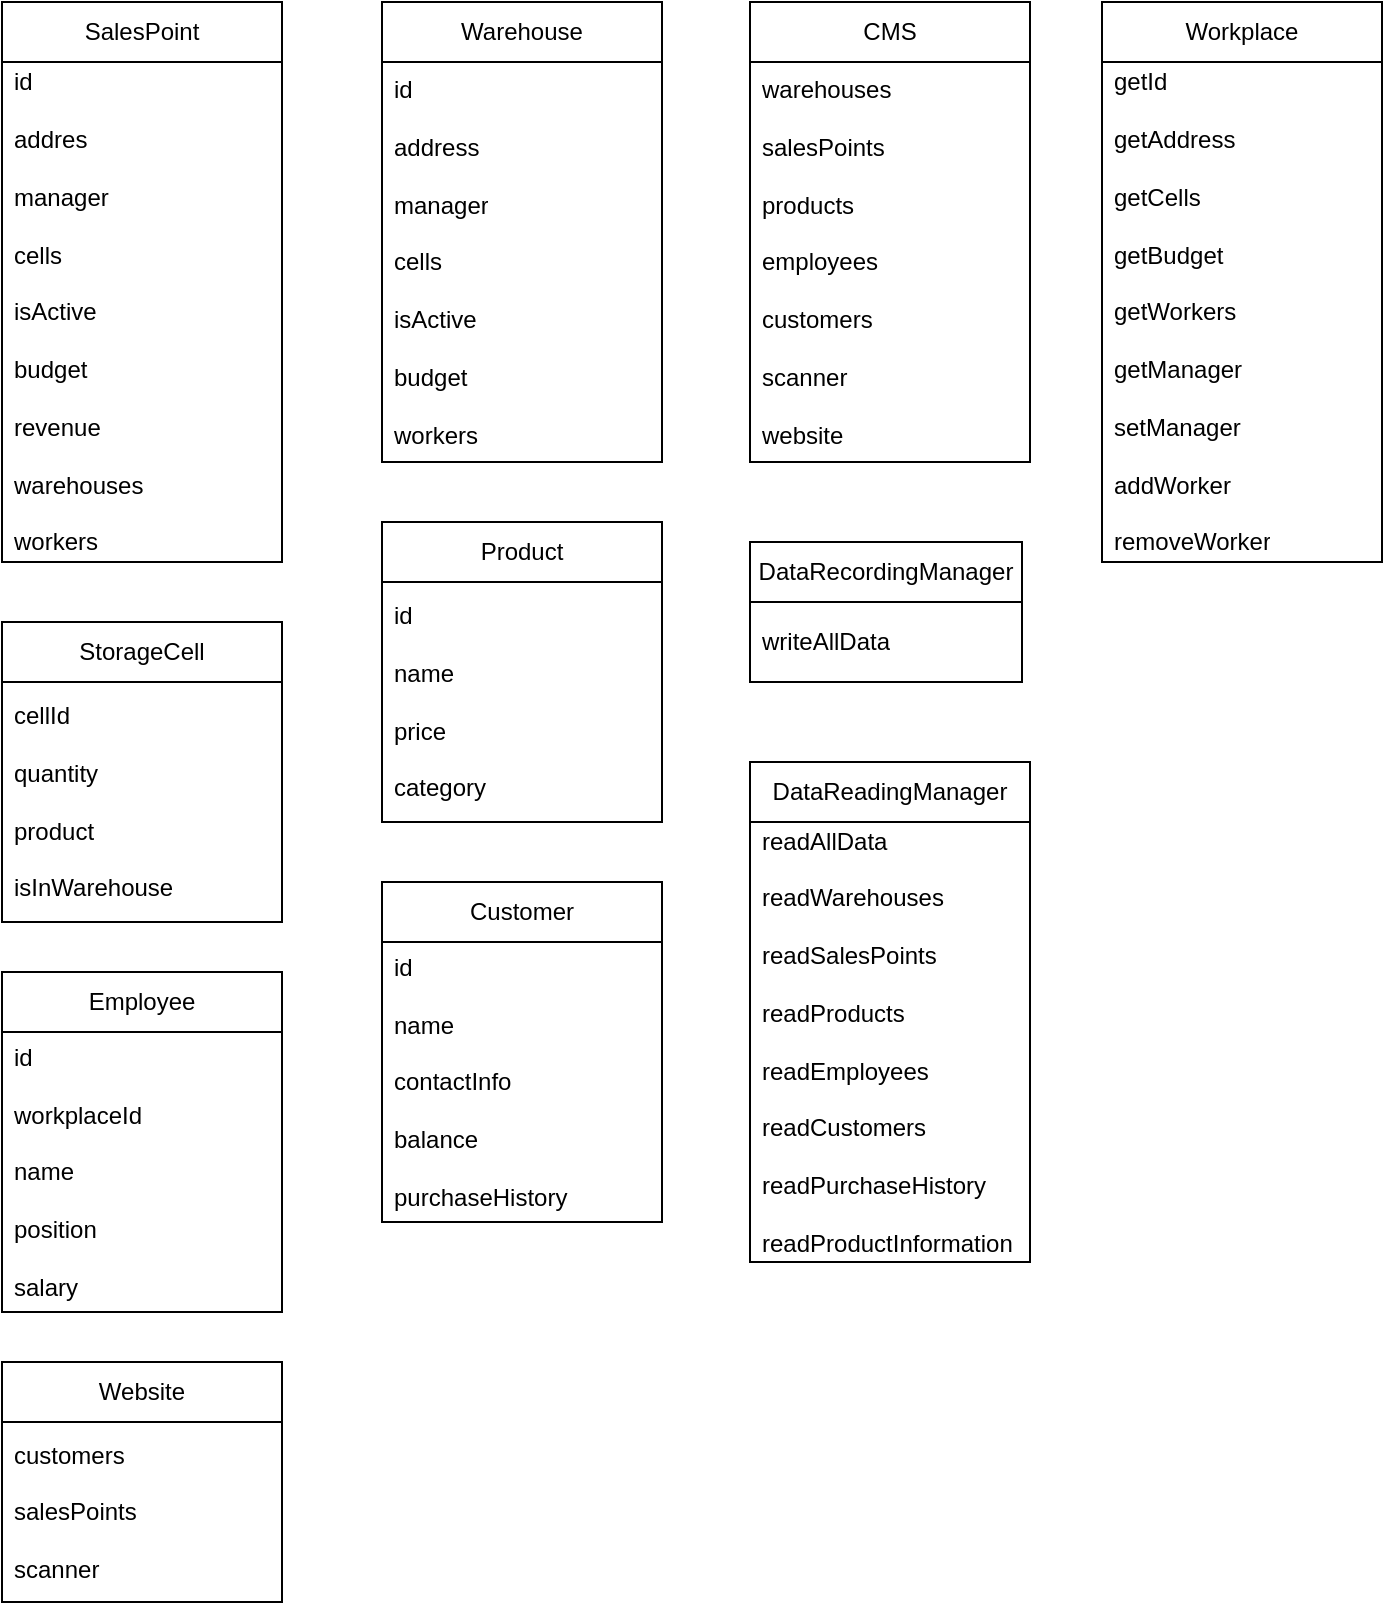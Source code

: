 <mxfile version="26.1.1">
  <diagram name="Страница — 1" id="CtDqae_aFECmHmUgnCrK">
    <mxGraphModel dx="591" dy="801" grid="1" gridSize="10" guides="1" tooltips="1" connect="1" arrows="1" fold="1" page="1" pageScale="1" pageWidth="827" pageHeight="1169" math="0" shadow="0" adaptiveColors="simple">
      <root>
        <mxCell id="0" />
        <mxCell id="1" parent="0" />
        <mxCell id="MeoAMOA6U9oR55FciqPd-1" value="SalesPoint" style="swimlane;fontStyle=0;childLayout=stackLayout;horizontal=1;startSize=30;horizontalStack=0;resizeParent=1;resizeParentMax=0;resizeLast=0;collapsible=1;marginBottom=0;whiteSpace=wrap;html=1;" parent="1" vertex="1">
          <mxGeometry x="40" y="40" width="140" height="280" as="geometry" />
        </mxCell>
        <mxCell id="MeoAMOA6U9oR55FciqPd-2" value="id&lt;div&gt;&lt;br&gt;&lt;/div&gt;&lt;div&gt;addres&lt;br&gt;&lt;br&gt;manager&lt;br&gt;&lt;br&gt;cells&lt;br&gt;&lt;br&gt;isActive&lt;br&gt;&lt;br&gt;budget&lt;br&gt;&lt;br&gt;revenue&lt;br&gt;&lt;br&gt;warehouses&lt;br&gt;&lt;br&gt;workers&lt;/div&gt;" style="text;strokeColor=none;fillColor=none;align=left;verticalAlign=middle;spacingLeft=4;spacingRight=4;overflow=hidden;points=[[0,0.5],[1,0.5]];portConstraint=eastwest;rotatable=0;whiteSpace=wrap;html=1;" parent="MeoAMOA6U9oR55FciqPd-1" vertex="1">
          <mxGeometry y="30" width="140" height="250" as="geometry" />
        </mxCell>
        <mxCell id="MeoAMOA6U9oR55FciqPd-5" value="Warehouse" style="swimlane;fontStyle=0;childLayout=stackLayout;horizontal=1;startSize=30;horizontalStack=0;resizeParent=1;resizeParentMax=0;resizeLast=0;collapsible=1;marginBottom=0;whiteSpace=wrap;html=1;" parent="1" vertex="1">
          <mxGeometry x="230" y="40" width="140" height="230" as="geometry" />
        </mxCell>
        <mxCell id="MeoAMOA6U9oR55FciqPd-6" value="id&lt;div&gt;&lt;br&gt;&lt;/div&gt;&lt;div&gt;address&lt;br&gt;&lt;br&gt;manager&lt;br&gt;&lt;br&gt;cells&lt;br&gt;&lt;br&gt;isActive&lt;br&gt;&lt;br&gt;budget&lt;br&gt;&lt;br&gt;workers&lt;/div&gt;" style="text;strokeColor=none;fillColor=none;align=left;verticalAlign=middle;spacingLeft=4;spacingRight=4;overflow=hidden;points=[[0,0.5],[1,0.5]];portConstraint=eastwest;rotatable=0;whiteSpace=wrap;html=1;" parent="MeoAMOA6U9oR55FciqPd-5" vertex="1">
          <mxGeometry y="30" width="140" height="200" as="geometry" />
        </mxCell>
        <mxCell id="MeoAMOA6U9oR55FciqPd-9" value="StorageCell" style="swimlane;fontStyle=0;childLayout=stackLayout;horizontal=1;startSize=30;horizontalStack=0;resizeParent=1;resizeParentMax=0;resizeLast=0;collapsible=1;marginBottom=0;whiteSpace=wrap;html=1;" parent="1" vertex="1">
          <mxGeometry x="40" y="350" width="140" height="150" as="geometry" />
        </mxCell>
        <mxCell id="MeoAMOA6U9oR55FciqPd-10" value="cellId&lt;br&gt;&lt;br&gt;quantity&lt;br&gt;&lt;br&gt;product&lt;br&gt;&lt;br&gt;isInWarehouse" style="text;strokeColor=none;fillColor=none;align=left;verticalAlign=middle;spacingLeft=4;spacingRight=4;overflow=hidden;points=[[0,0.5],[1,0.5]];portConstraint=eastwest;rotatable=0;whiteSpace=wrap;html=1;" parent="MeoAMOA6U9oR55FciqPd-9" vertex="1">
          <mxGeometry y="30" width="140" height="120" as="geometry" />
        </mxCell>
        <mxCell id="MeoAMOA6U9oR55FciqPd-13" value="Product" style="swimlane;fontStyle=0;childLayout=stackLayout;horizontal=1;startSize=30;horizontalStack=0;resizeParent=1;resizeParentMax=0;resizeLast=0;collapsible=1;marginBottom=0;whiteSpace=wrap;html=1;" parent="1" vertex="1">
          <mxGeometry x="230" y="300" width="140" height="150" as="geometry" />
        </mxCell>
        <mxCell id="MeoAMOA6U9oR55FciqPd-14" value="id&lt;br&gt;&lt;br&gt;name&lt;br&gt;&lt;br&gt;price&lt;br&gt;&lt;br&gt;category" style="text;strokeColor=none;fillColor=none;align=left;verticalAlign=middle;spacingLeft=4;spacingRight=4;overflow=hidden;points=[[0,0.5],[1,0.5]];portConstraint=eastwest;rotatable=0;whiteSpace=wrap;html=1;" parent="MeoAMOA6U9oR55FciqPd-13" vertex="1">
          <mxGeometry y="30" width="140" height="120" as="geometry" />
        </mxCell>
        <mxCell id="MeoAMOA6U9oR55FciqPd-15" value="Employee" style="swimlane;fontStyle=0;childLayout=stackLayout;horizontal=1;startSize=30;horizontalStack=0;resizeParent=1;resizeParentMax=0;resizeLast=0;collapsible=1;marginBottom=0;whiteSpace=wrap;html=1;" parent="1" vertex="1">
          <mxGeometry x="40" y="525" width="140" height="170" as="geometry" />
        </mxCell>
        <mxCell id="MeoAMOA6U9oR55FciqPd-16" value="id&lt;br&gt;&lt;br&gt;workplaceId&lt;br&gt;&lt;br&gt;name&lt;br&gt;&lt;br&gt;position&lt;br&gt;&lt;br&gt;salary" style="text;strokeColor=none;fillColor=none;align=left;verticalAlign=middle;spacingLeft=4;spacingRight=4;overflow=hidden;points=[[0,0.5],[1,0.5]];portConstraint=eastwest;rotatable=0;whiteSpace=wrap;html=1;" parent="MeoAMOA6U9oR55FciqPd-15" vertex="1">
          <mxGeometry y="30" width="140" height="140" as="geometry" />
        </mxCell>
        <mxCell id="MeoAMOA6U9oR55FciqPd-19" value="Customer" style="swimlane;fontStyle=0;childLayout=stackLayout;horizontal=1;startSize=30;horizontalStack=0;resizeParent=1;resizeParentMax=0;resizeLast=0;collapsible=1;marginBottom=0;whiteSpace=wrap;html=1;" parent="1" vertex="1">
          <mxGeometry x="230" y="480" width="140" height="170" as="geometry" />
        </mxCell>
        <mxCell id="MeoAMOA6U9oR55FciqPd-20" value="id&lt;br&gt;&lt;br&gt;name&lt;br&gt;&lt;br&gt;contactInfo&lt;br&gt;&lt;br&gt;balance&lt;br&gt;&lt;br&gt;purchaseHistory" style="text;strokeColor=none;fillColor=none;align=left;verticalAlign=middle;spacingLeft=4;spacingRight=4;overflow=hidden;points=[[0,0.5],[1,0.5]];portConstraint=eastwest;rotatable=0;whiteSpace=wrap;html=1;" parent="MeoAMOA6U9oR55FciqPd-19" vertex="1">
          <mxGeometry y="30" width="140" height="140" as="geometry" />
        </mxCell>
        <mxCell id="MeoAMOA6U9oR55FciqPd-21" value="Website" style="swimlane;fontStyle=0;childLayout=stackLayout;horizontal=1;startSize=30;horizontalStack=0;resizeParent=1;resizeParentMax=0;resizeLast=0;collapsible=1;marginBottom=0;whiteSpace=wrap;html=1;" parent="1" vertex="1">
          <mxGeometry x="40" y="720" width="140" height="120" as="geometry" />
        </mxCell>
        <mxCell id="MeoAMOA6U9oR55FciqPd-22" value="customers&lt;br&gt;&lt;br&gt;salesPoints&lt;br&gt;&lt;br&gt;scanner" style="text;strokeColor=none;fillColor=none;align=left;verticalAlign=middle;spacingLeft=4;spacingRight=4;overflow=hidden;points=[[0,0.5],[1,0.5]];portConstraint=eastwest;rotatable=0;whiteSpace=wrap;html=1;" parent="MeoAMOA6U9oR55FciqPd-21" vertex="1">
          <mxGeometry y="30" width="140" height="90" as="geometry" />
        </mxCell>
        <mxCell id="MeoAMOA6U9oR55FciqPd-23" value="CMS" style="swimlane;fontStyle=0;childLayout=stackLayout;horizontal=1;startSize=30;horizontalStack=0;resizeParent=1;resizeParentMax=0;resizeLast=0;collapsible=1;marginBottom=0;whiteSpace=wrap;html=1;" parent="1" vertex="1">
          <mxGeometry x="414" y="40" width="140" height="230" as="geometry" />
        </mxCell>
        <mxCell id="MeoAMOA6U9oR55FciqPd-24" value="warehouses&lt;br&gt;&lt;br&gt;salesPoints&lt;br&gt;&lt;br&gt;products&lt;br&gt;&lt;br&gt;employees&lt;br&gt;&lt;br&gt;customers&lt;br&gt;&lt;br&gt;scanner&lt;br&gt;&lt;br&gt;website" style="text;strokeColor=none;fillColor=none;align=left;verticalAlign=middle;spacingLeft=4;spacingRight=4;overflow=hidden;points=[[0,0.5],[1,0.5]];portConstraint=eastwest;rotatable=0;whiteSpace=wrap;html=1;" parent="MeoAMOA6U9oR55FciqPd-23" vertex="1">
          <mxGeometry y="30" width="140" height="200" as="geometry" />
        </mxCell>
        <mxCell id="MeoAMOA6U9oR55FciqPd-27" value="DataReadingManager" style="swimlane;fontStyle=0;childLayout=stackLayout;horizontal=1;startSize=30;horizontalStack=0;resizeParent=1;resizeParentMax=0;resizeLast=0;collapsible=1;marginBottom=0;whiteSpace=wrap;html=1;" parent="1" vertex="1">
          <mxGeometry x="414" y="420" width="140" height="250" as="geometry" />
        </mxCell>
        <mxCell id="MeoAMOA6U9oR55FciqPd-28" value="readAllData&lt;br&gt;&lt;br&gt;readWarehouses&lt;br&gt;&lt;br&gt;readSalesPoints&lt;br&gt;&lt;br&gt;readProducts&lt;br&gt;&lt;br&gt;readEmployees&lt;br&gt;&lt;br&gt;readCustomers&lt;br&gt;&lt;br&gt;readPurchaseHistory&lt;br&gt;&lt;br&gt;readProductInformation" style="text;strokeColor=none;fillColor=none;align=left;verticalAlign=middle;spacingLeft=4;spacingRight=4;overflow=hidden;points=[[0,0.5],[1,0.5]];portConstraint=eastwest;rotatable=0;whiteSpace=wrap;html=1;" parent="MeoAMOA6U9oR55FciqPd-27" vertex="1">
          <mxGeometry y="30" width="140" height="220" as="geometry" />
        </mxCell>
        <mxCell id="MeoAMOA6U9oR55FciqPd-29" value="DataRecordingManager" style="swimlane;fontStyle=0;childLayout=stackLayout;horizontal=1;startSize=30;horizontalStack=0;resizeParent=1;resizeParentMax=0;resizeLast=0;collapsible=1;marginBottom=0;whiteSpace=wrap;html=1;" parent="1" vertex="1">
          <mxGeometry x="414" y="310" width="136" height="70" as="geometry" />
        </mxCell>
        <mxCell id="MeoAMOA6U9oR55FciqPd-30" value="writeAllData" style="text;strokeColor=none;fillColor=none;align=left;verticalAlign=middle;spacingLeft=4;spacingRight=4;overflow=hidden;points=[[0,0.5],[1,0.5]];portConstraint=eastwest;rotatable=0;whiteSpace=wrap;html=1;" parent="MeoAMOA6U9oR55FciqPd-29" vertex="1">
          <mxGeometry y="30" width="136" height="40" as="geometry" />
        </mxCell>
        <mxCell id="SdPwd8iqOodcdwf8k19g-1" value="Workplace" style="swimlane;fontStyle=0;childLayout=stackLayout;horizontal=1;startSize=30;horizontalStack=0;resizeParent=1;resizeParentMax=0;resizeLast=0;collapsible=1;marginBottom=0;whiteSpace=wrap;html=1;" vertex="1" parent="1">
          <mxGeometry x="590" y="40" width="140" height="280" as="geometry" />
        </mxCell>
        <mxCell id="SdPwd8iqOodcdwf8k19g-2" value="getId&lt;br&gt;&lt;br&gt;getAddress&lt;br&gt;&lt;br&gt;getCells&lt;br&gt;&lt;br&gt;getBudget&lt;br&gt;&lt;br&gt;getWorkers&lt;br&gt;&lt;br&gt;getManager&lt;br&gt;&lt;br&gt;setManager&lt;br&gt;&lt;br&gt;addWorker&lt;br&gt;&lt;br&gt;removeWorker" style="text;strokeColor=none;fillColor=none;align=left;verticalAlign=middle;spacingLeft=4;spacingRight=4;overflow=hidden;points=[[0,0.5],[1,0.5]];portConstraint=eastwest;rotatable=0;whiteSpace=wrap;html=1;" vertex="1" parent="SdPwd8iqOodcdwf8k19g-1">
          <mxGeometry y="30" width="140" height="250" as="geometry" />
        </mxCell>
      </root>
    </mxGraphModel>
  </diagram>
</mxfile>
